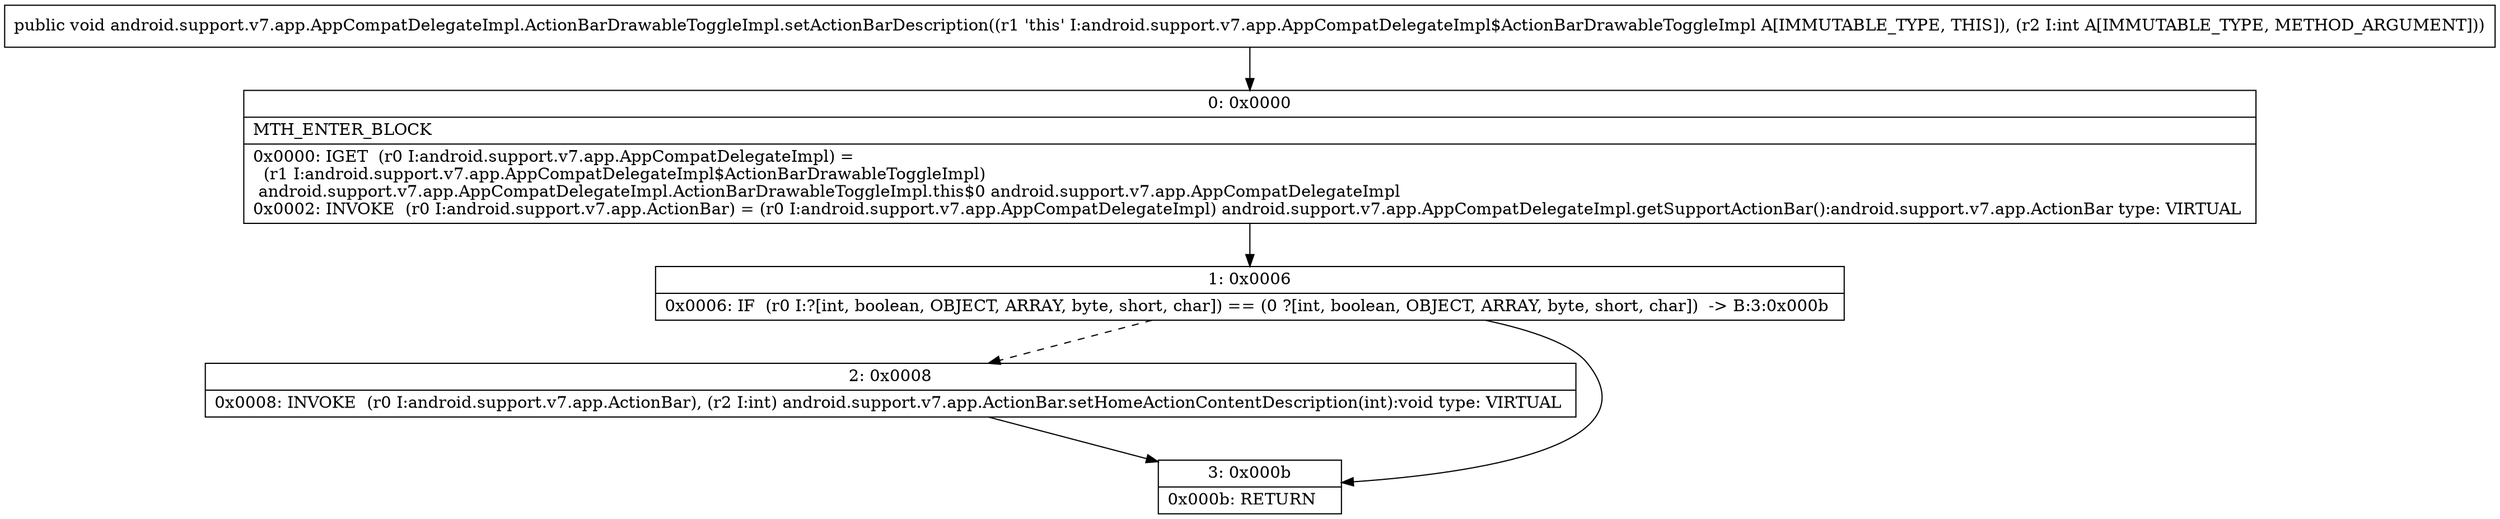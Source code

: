 digraph "CFG forandroid.support.v7.app.AppCompatDelegateImpl.ActionBarDrawableToggleImpl.setActionBarDescription(I)V" {
Node_0 [shape=record,label="{0\:\ 0x0000|MTH_ENTER_BLOCK\l|0x0000: IGET  (r0 I:android.support.v7.app.AppCompatDelegateImpl) = \l  (r1 I:android.support.v7.app.AppCompatDelegateImpl$ActionBarDrawableToggleImpl)\l android.support.v7.app.AppCompatDelegateImpl.ActionBarDrawableToggleImpl.this$0 android.support.v7.app.AppCompatDelegateImpl \l0x0002: INVOKE  (r0 I:android.support.v7.app.ActionBar) = (r0 I:android.support.v7.app.AppCompatDelegateImpl) android.support.v7.app.AppCompatDelegateImpl.getSupportActionBar():android.support.v7.app.ActionBar type: VIRTUAL \l}"];
Node_1 [shape=record,label="{1\:\ 0x0006|0x0006: IF  (r0 I:?[int, boolean, OBJECT, ARRAY, byte, short, char]) == (0 ?[int, boolean, OBJECT, ARRAY, byte, short, char])  \-\> B:3:0x000b \l}"];
Node_2 [shape=record,label="{2\:\ 0x0008|0x0008: INVOKE  (r0 I:android.support.v7.app.ActionBar), (r2 I:int) android.support.v7.app.ActionBar.setHomeActionContentDescription(int):void type: VIRTUAL \l}"];
Node_3 [shape=record,label="{3\:\ 0x000b|0x000b: RETURN   \l}"];
MethodNode[shape=record,label="{public void android.support.v7.app.AppCompatDelegateImpl.ActionBarDrawableToggleImpl.setActionBarDescription((r1 'this' I:android.support.v7.app.AppCompatDelegateImpl$ActionBarDrawableToggleImpl A[IMMUTABLE_TYPE, THIS]), (r2 I:int A[IMMUTABLE_TYPE, METHOD_ARGUMENT])) }"];
MethodNode -> Node_0;
Node_0 -> Node_1;
Node_1 -> Node_2[style=dashed];
Node_1 -> Node_3;
Node_2 -> Node_3;
}

